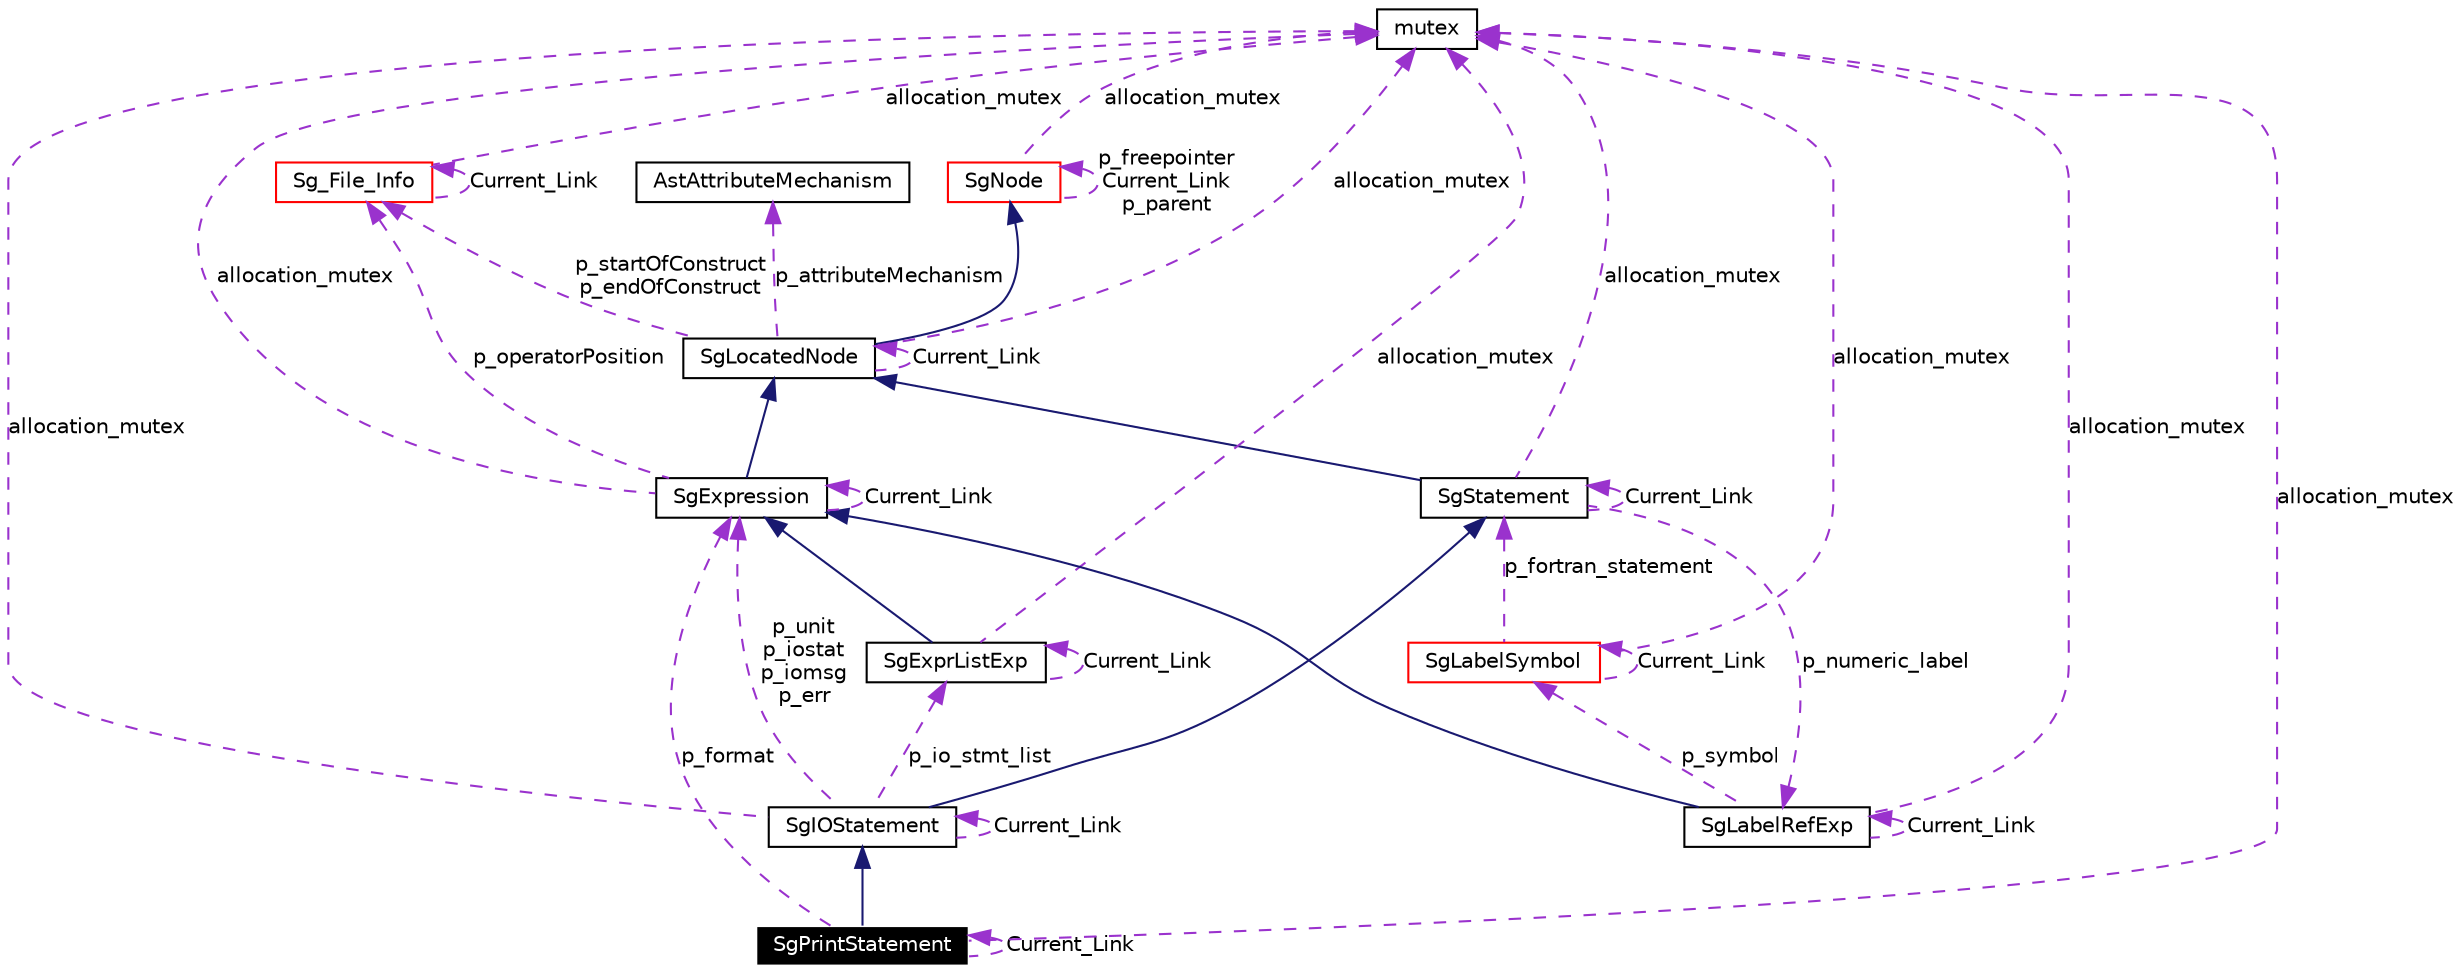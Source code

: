 digraph G
{
  edge [fontname="Helvetica",fontsize=10,labelfontname="Helvetica",labelfontsize=10];
  node [fontname="Helvetica",fontsize=10,shape=record];
  Node1 [label="SgPrintStatement",height=0.2,width=0.4,color="white", fillcolor="black", style="filled" fontcolor="white"];
  Node2 -> Node1 [dir=back,color="midnightblue",fontsize=10,style="solid",fontname="Helvetica"];
  Node2 [label="SgIOStatement",height=0.2,width=0.4,color="black",URL="$classSgIOStatement.html"];
  Node3 -> Node2 [dir=back,color="midnightblue",fontsize=10,style="solid",fontname="Helvetica"];
  Node3 [label="SgStatement",height=0.2,width=0.4,color="black",URL="$classSgStatement.html"];
  Node4 -> Node3 [dir=back,color="midnightblue",fontsize=10,style="solid",fontname="Helvetica"];
  Node4 [label="SgLocatedNode",height=0.2,width=0.4,color="black",URL="$classSgLocatedNode.html"];
  Node5 -> Node4 [dir=back,color="midnightblue",fontsize=10,style="solid",fontname="Helvetica"];
  Node5 [label="SgNode",height=0.2,width=0.4,color="red",URL="$classSgNode.html"];
  Node5 -> Node5 [dir=back,color="darkorchid3",fontsize=10,style="dashed",label="p_freepointer\nCurrent_Link\np_parent",fontname="Helvetica"];
  Node6 -> Node5 [dir=back,color="darkorchid3",fontsize=10,style="dashed",label="allocation_mutex",fontname="Helvetica"];
  Node6 [label="mutex",height=0.2,width=0.4,color="black",URL="$classmutex.html"];
  Node6 -> Node4 [dir=back,color="darkorchid3",fontsize=10,style="dashed",label="allocation_mutex",fontname="Helvetica"];
  Node7 -> Node4 [dir=back,color="darkorchid3",fontsize=10,style="dashed",label="p_attributeMechanism",fontname="Helvetica"];
  Node7 [label="AstAttributeMechanism",height=0.2,width=0.4,color="black",URL="$classAstAttributeMechanism.html"];
  Node8 -> Node4 [dir=back,color="darkorchid3",fontsize=10,style="dashed",label="p_startOfConstruct\np_endOfConstruct",fontname="Helvetica"];
  Node8 [label="Sg_File_Info",height=0.2,width=0.4,color="red",URL="$classSg__File__Info.html"];
  Node6 -> Node8 [dir=back,color="darkorchid3",fontsize=10,style="dashed",label="allocation_mutex",fontname="Helvetica"];
  Node8 -> Node8 [dir=back,color="darkorchid3",fontsize=10,style="dashed",label="Current_Link",fontname="Helvetica"];
  Node4 -> Node4 [dir=back,color="darkorchid3",fontsize=10,style="dashed",label="Current_Link",fontname="Helvetica"];
  Node9 -> Node3 [dir=back,color="darkorchid3",fontsize=10,style="dashed",label="p_numeric_label",fontname="Helvetica"];
  Node9 [label="SgLabelRefExp",height=0.2,width=0.4,color="black",URL="$classSgLabelRefExp.html"];
  Node10 -> Node9 [dir=back,color="midnightblue",fontsize=10,style="solid",fontname="Helvetica"];
  Node10 [label="SgExpression",height=0.2,width=0.4,color="black",URL="$classSgExpression.html"];
  Node4 -> Node10 [dir=back,color="midnightblue",fontsize=10,style="solid",fontname="Helvetica"];
  Node10 -> Node10 [dir=back,color="darkorchid3",fontsize=10,style="dashed",label="Current_Link",fontname="Helvetica"];
  Node6 -> Node10 [dir=back,color="darkorchid3",fontsize=10,style="dashed",label="allocation_mutex",fontname="Helvetica"];
  Node8 -> Node10 [dir=back,color="darkorchid3",fontsize=10,style="dashed",label="p_operatorPosition",fontname="Helvetica"];
  Node9 -> Node9 [dir=back,color="darkorchid3",fontsize=10,style="dashed",label="Current_Link",fontname="Helvetica"];
  Node6 -> Node9 [dir=back,color="darkorchid3",fontsize=10,style="dashed",label="allocation_mutex",fontname="Helvetica"];
  Node11 -> Node9 [dir=back,color="darkorchid3",fontsize=10,style="dashed",label="p_symbol",fontname="Helvetica"];
  Node11 [label="SgLabelSymbol",height=0.2,width=0.4,color="red",URL="$classSgLabelSymbol.html"];
  Node3 -> Node11 [dir=back,color="darkorchid3",fontsize=10,style="dashed",label="p_fortran_statement",fontname="Helvetica"];
  Node6 -> Node11 [dir=back,color="darkorchid3",fontsize=10,style="dashed",label="allocation_mutex",fontname="Helvetica"];
  Node11 -> Node11 [dir=back,color="darkorchid3",fontsize=10,style="dashed",label="Current_Link",fontname="Helvetica"];
  Node3 -> Node3 [dir=back,color="darkorchid3",fontsize=10,style="dashed",label="Current_Link",fontname="Helvetica"];
  Node6 -> Node3 [dir=back,color="darkorchid3",fontsize=10,style="dashed",label="allocation_mutex",fontname="Helvetica"];
  Node10 -> Node2 [dir=back,color="darkorchid3",fontsize=10,style="dashed",label="p_unit\np_iostat\np_iomsg\np_err",fontname="Helvetica"];
  Node12 -> Node2 [dir=back,color="darkorchid3",fontsize=10,style="dashed",label="p_io_stmt_list",fontname="Helvetica"];
  Node12 [label="SgExprListExp",height=0.2,width=0.4,color="black",URL="$classSgExprListExp.html"];
  Node10 -> Node12 [dir=back,color="midnightblue",fontsize=10,style="solid",fontname="Helvetica"];
  Node12 -> Node12 [dir=back,color="darkorchid3",fontsize=10,style="dashed",label="Current_Link",fontname="Helvetica"];
  Node6 -> Node12 [dir=back,color="darkorchid3",fontsize=10,style="dashed",label="allocation_mutex",fontname="Helvetica"];
  Node6 -> Node2 [dir=back,color="darkorchid3",fontsize=10,style="dashed",label="allocation_mutex",fontname="Helvetica"];
  Node2 -> Node2 [dir=back,color="darkorchid3",fontsize=10,style="dashed",label="Current_Link",fontname="Helvetica"];
  Node10 -> Node1 [dir=back,color="darkorchid3",fontsize=10,style="dashed",label="p_format",fontname="Helvetica"];
  Node6 -> Node1 [dir=back,color="darkorchid3",fontsize=10,style="dashed",label="allocation_mutex",fontname="Helvetica"];
  Node1 -> Node1 [dir=back,color="darkorchid3",fontsize=10,style="dashed",label="Current_Link",fontname="Helvetica"];
}
